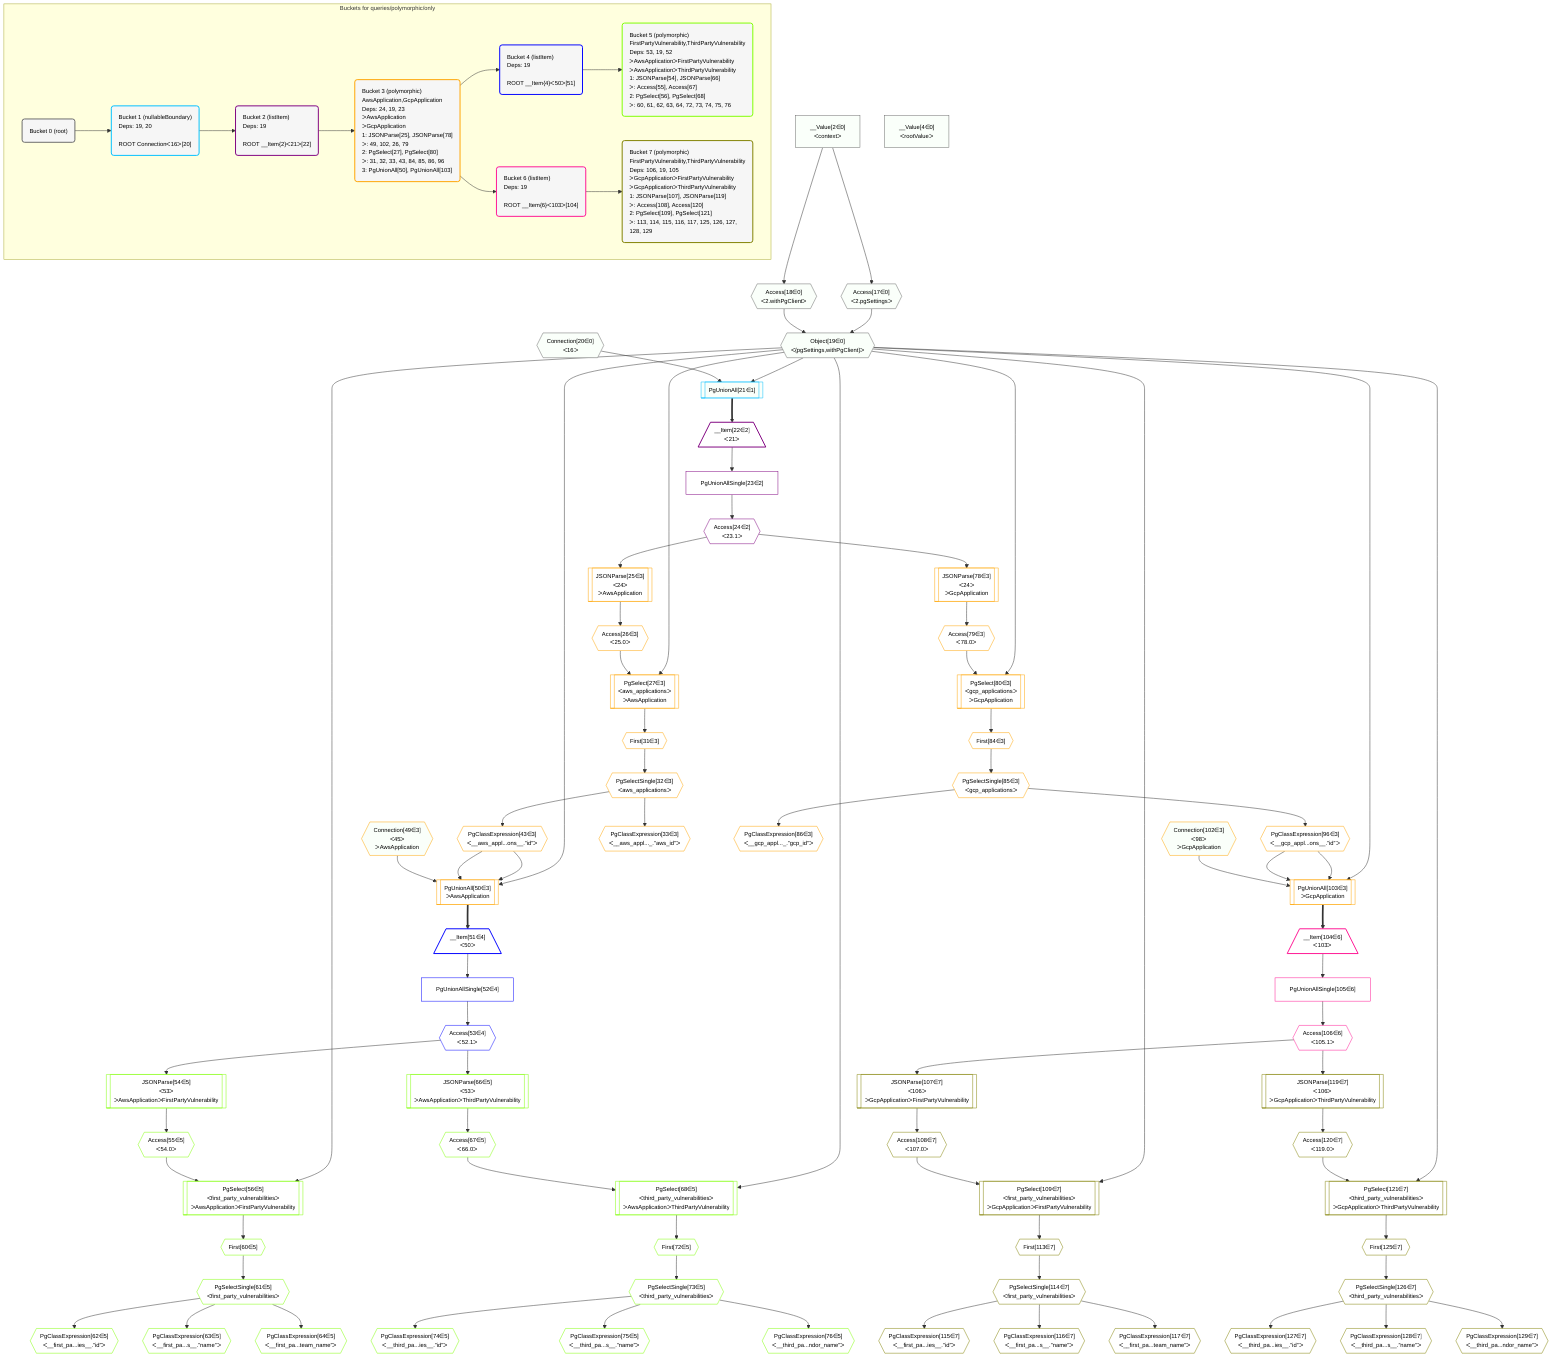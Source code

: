 %%{init: {'themeVariables': { 'fontSize': '12px'}}}%%
graph TD
    classDef path fill:#eee,stroke:#000,color:#000
    classDef plan fill:#fff,stroke-width:1px,color:#000
    classDef itemplan fill:#fff,stroke-width:2px,color:#000
    classDef unbatchedplan fill:#dff,stroke-width:1px,color:#000
    classDef sideeffectplan fill:#fcc,stroke-width:2px,color:#000
    classDef bucket fill:#f6f6f6,color:#000,stroke-width:2px,text-align:left


    %% plan dependencies
    Object19{{"Object[19∈0]<br />ᐸ{pgSettings,withPgClient}ᐳ"}}:::plan
    Access17{{"Access[17∈0]<br />ᐸ2.pgSettingsᐳ"}}:::plan
    Access18{{"Access[18∈0]<br />ᐸ2.withPgClientᐳ"}}:::plan
    Access17 & Access18 --> Object19
    __Value2["__Value[2∈0]<br />ᐸcontextᐳ"]:::plan
    __Value2 --> Access17
    __Value2 --> Access18
    __Value4["__Value[4∈0]<br />ᐸrootValueᐳ"]:::plan
    Connection20{{"Connection[20∈0]<br />ᐸ16ᐳ"}}:::plan
    PgUnionAll21[["PgUnionAll[21∈1]"]]:::plan
    Object19 & Connection20 --> PgUnionAll21
    __Item22[/"__Item[22∈2]<br />ᐸ21ᐳ"\]:::itemplan
    PgUnionAll21 ==> __Item22
    PgUnionAllSingle23["PgUnionAllSingle[23∈2]"]:::plan
    __Item22 --> PgUnionAllSingle23
    Access24{{"Access[24∈2]<br />ᐸ23.1ᐳ"}}:::plan
    PgUnionAllSingle23 --> Access24
    PgUnionAll50[["PgUnionAll[50∈3]<br />ᐳAwsApplication"]]:::plan
    PgClassExpression43{{"PgClassExpression[43∈3]<br />ᐸ__aws_appl...ons__.”id”ᐳ"}}:::plan
    Connection49{{"Connection[49∈3]<br />ᐸ45ᐳ<br />ᐳAwsApplication"}}:::plan
    Object19 & PgClassExpression43 & PgClassExpression43 & Connection49 --> PgUnionAll50
    PgUnionAll103[["PgUnionAll[103∈3]<br />ᐳGcpApplication"]]:::plan
    PgClassExpression96{{"PgClassExpression[96∈3]<br />ᐸ__gcp_appl...ons__.”id”ᐳ"}}:::plan
    Connection102{{"Connection[102∈3]<br />ᐸ98ᐳ<br />ᐳGcpApplication"}}:::plan
    Object19 & PgClassExpression96 & PgClassExpression96 & Connection102 --> PgUnionAll103
    PgSelect27[["PgSelect[27∈3]<br />ᐸaws_applicationsᐳ<br />ᐳAwsApplication"]]:::plan
    Access26{{"Access[26∈3]<br />ᐸ25.0ᐳ"}}:::plan
    Object19 & Access26 --> PgSelect27
    PgSelect80[["PgSelect[80∈3]<br />ᐸgcp_applicationsᐳ<br />ᐳGcpApplication"]]:::plan
    Access79{{"Access[79∈3]<br />ᐸ78.0ᐳ"}}:::plan
    Object19 & Access79 --> PgSelect80
    JSONParse25[["JSONParse[25∈3]<br />ᐸ24ᐳ<br />ᐳAwsApplication"]]:::plan
    Access24 --> JSONParse25
    JSONParse25 --> Access26
    First31{{"First[31∈3]"}}:::plan
    PgSelect27 --> First31
    PgSelectSingle32{{"PgSelectSingle[32∈3]<br />ᐸaws_applicationsᐳ"}}:::plan
    First31 --> PgSelectSingle32
    PgClassExpression33{{"PgClassExpression[33∈3]<br />ᐸ__aws_appl..._.”aws_id”ᐳ"}}:::plan
    PgSelectSingle32 --> PgClassExpression33
    PgSelectSingle32 --> PgClassExpression43
    JSONParse78[["JSONParse[78∈3]<br />ᐸ24ᐳ<br />ᐳGcpApplication"]]:::plan
    Access24 --> JSONParse78
    JSONParse78 --> Access79
    First84{{"First[84∈3]"}}:::plan
    PgSelect80 --> First84
    PgSelectSingle85{{"PgSelectSingle[85∈3]<br />ᐸgcp_applicationsᐳ"}}:::plan
    First84 --> PgSelectSingle85
    PgClassExpression86{{"PgClassExpression[86∈3]<br />ᐸ__gcp_appl..._.”gcp_id”ᐳ"}}:::plan
    PgSelectSingle85 --> PgClassExpression86
    PgSelectSingle85 --> PgClassExpression96
    __Item51[/"__Item[51∈4]<br />ᐸ50ᐳ"\]:::itemplan
    PgUnionAll50 ==> __Item51
    PgUnionAllSingle52["PgUnionAllSingle[52∈4]"]:::plan
    __Item51 --> PgUnionAllSingle52
    Access53{{"Access[53∈4]<br />ᐸ52.1ᐳ"}}:::plan
    PgUnionAllSingle52 --> Access53
    PgSelect56[["PgSelect[56∈5]<br />ᐸfirst_party_vulnerabilitiesᐳ<br />ᐳAwsApplicationᐳFirstPartyVulnerability"]]:::plan
    Access55{{"Access[55∈5]<br />ᐸ54.0ᐳ"}}:::plan
    Object19 & Access55 --> PgSelect56
    PgSelect68[["PgSelect[68∈5]<br />ᐸthird_party_vulnerabilitiesᐳ<br />ᐳAwsApplicationᐳThirdPartyVulnerability"]]:::plan
    Access67{{"Access[67∈5]<br />ᐸ66.0ᐳ"}}:::plan
    Object19 & Access67 --> PgSelect68
    JSONParse54[["JSONParse[54∈5]<br />ᐸ53ᐳ<br />ᐳAwsApplicationᐳFirstPartyVulnerability"]]:::plan
    Access53 --> JSONParse54
    JSONParse54 --> Access55
    First60{{"First[60∈5]"}}:::plan
    PgSelect56 --> First60
    PgSelectSingle61{{"PgSelectSingle[61∈5]<br />ᐸfirst_party_vulnerabilitiesᐳ"}}:::plan
    First60 --> PgSelectSingle61
    PgClassExpression62{{"PgClassExpression[62∈5]<br />ᐸ__first_pa...ies__.”id”ᐳ"}}:::plan
    PgSelectSingle61 --> PgClassExpression62
    PgClassExpression63{{"PgClassExpression[63∈5]<br />ᐸ__first_pa...s__.”name”ᐳ"}}:::plan
    PgSelectSingle61 --> PgClassExpression63
    PgClassExpression64{{"PgClassExpression[64∈5]<br />ᐸ__first_pa...team_name”ᐳ"}}:::plan
    PgSelectSingle61 --> PgClassExpression64
    JSONParse66[["JSONParse[66∈5]<br />ᐸ53ᐳ<br />ᐳAwsApplicationᐳThirdPartyVulnerability"]]:::plan
    Access53 --> JSONParse66
    JSONParse66 --> Access67
    First72{{"First[72∈5]"}}:::plan
    PgSelect68 --> First72
    PgSelectSingle73{{"PgSelectSingle[73∈5]<br />ᐸthird_party_vulnerabilitiesᐳ"}}:::plan
    First72 --> PgSelectSingle73
    PgClassExpression74{{"PgClassExpression[74∈5]<br />ᐸ__third_pa...ies__.”id”ᐳ"}}:::plan
    PgSelectSingle73 --> PgClassExpression74
    PgClassExpression75{{"PgClassExpression[75∈5]<br />ᐸ__third_pa...s__.”name”ᐳ"}}:::plan
    PgSelectSingle73 --> PgClassExpression75
    PgClassExpression76{{"PgClassExpression[76∈5]<br />ᐸ__third_pa...ndor_name”ᐳ"}}:::plan
    PgSelectSingle73 --> PgClassExpression76
    __Item104[/"__Item[104∈6]<br />ᐸ103ᐳ"\]:::itemplan
    PgUnionAll103 ==> __Item104
    PgUnionAllSingle105["PgUnionAllSingle[105∈6]"]:::plan
    __Item104 --> PgUnionAllSingle105
    Access106{{"Access[106∈6]<br />ᐸ105.1ᐳ"}}:::plan
    PgUnionAllSingle105 --> Access106
    PgSelect109[["PgSelect[109∈7]<br />ᐸfirst_party_vulnerabilitiesᐳ<br />ᐳGcpApplicationᐳFirstPartyVulnerability"]]:::plan
    Access108{{"Access[108∈7]<br />ᐸ107.0ᐳ"}}:::plan
    Object19 & Access108 --> PgSelect109
    PgSelect121[["PgSelect[121∈7]<br />ᐸthird_party_vulnerabilitiesᐳ<br />ᐳGcpApplicationᐳThirdPartyVulnerability"]]:::plan
    Access120{{"Access[120∈7]<br />ᐸ119.0ᐳ"}}:::plan
    Object19 & Access120 --> PgSelect121
    JSONParse107[["JSONParse[107∈7]<br />ᐸ106ᐳ<br />ᐳGcpApplicationᐳFirstPartyVulnerability"]]:::plan
    Access106 --> JSONParse107
    JSONParse107 --> Access108
    First113{{"First[113∈7]"}}:::plan
    PgSelect109 --> First113
    PgSelectSingle114{{"PgSelectSingle[114∈7]<br />ᐸfirst_party_vulnerabilitiesᐳ"}}:::plan
    First113 --> PgSelectSingle114
    PgClassExpression115{{"PgClassExpression[115∈7]<br />ᐸ__first_pa...ies__.”id”ᐳ"}}:::plan
    PgSelectSingle114 --> PgClassExpression115
    PgClassExpression116{{"PgClassExpression[116∈7]<br />ᐸ__first_pa...s__.”name”ᐳ"}}:::plan
    PgSelectSingle114 --> PgClassExpression116
    PgClassExpression117{{"PgClassExpression[117∈7]<br />ᐸ__first_pa...team_name”ᐳ"}}:::plan
    PgSelectSingle114 --> PgClassExpression117
    JSONParse119[["JSONParse[119∈7]<br />ᐸ106ᐳ<br />ᐳGcpApplicationᐳThirdPartyVulnerability"]]:::plan
    Access106 --> JSONParse119
    JSONParse119 --> Access120
    First125{{"First[125∈7]"}}:::plan
    PgSelect121 --> First125
    PgSelectSingle126{{"PgSelectSingle[126∈7]<br />ᐸthird_party_vulnerabilitiesᐳ"}}:::plan
    First125 --> PgSelectSingle126
    PgClassExpression127{{"PgClassExpression[127∈7]<br />ᐸ__third_pa...ies__.”id”ᐳ"}}:::plan
    PgSelectSingle126 --> PgClassExpression127
    PgClassExpression128{{"PgClassExpression[128∈7]<br />ᐸ__third_pa...s__.”name”ᐳ"}}:::plan
    PgSelectSingle126 --> PgClassExpression128
    PgClassExpression129{{"PgClassExpression[129∈7]<br />ᐸ__third_pa...ndor_name”ᐳ"}}:::plan
    PgSelectSingle126 --> PgClassExpression129

    %% define steps

    subgraph "Buckets for queries/polymorphic/only"
    Bucket0("Bucket 0 (root)"):::bucket
    classDef bucket0 stroke:#696969
    class Bucket0,__Value2,__Value4,Access17,Access18,Object19,Connection20 bucket0
    Bucket1("Bucket 1 (nullableBoundary)<br />Deps: 19, 20<br /><br />ROOT Connectionᐸ16ᐳ[20]"):::bucket
    classDef bucket1 stroke:#00bfff
    class Bucket1,PgUnionAll21 bucket1
    Bucket2("Bucket 2 (listItem)<br />Deps: 19<br /><br />ROOT __Item{2}ᐸ21ᐳ[22]"):::bucket
    classDef bucket2 stroke:#7f007f
    class Bucket2,__Item22,PgUnionAllSingle23,Access24 bucket2
    Bucket3("Bucket 3 (polymorphic)<br />AwsApplication,GcpApplication<br />Deps: 24, 19, 23<br />ᐳAwsApplication<br />ᐳGcpApplication<br />1: JSONParse[25], JSONParse[78]<br />ᐳ: 49, 102, 26, 79<br />2: PgSelect[27], PgSelect[80]<br />ᐳ: 31, 32, 33, 43, 84, 85, 86, 96<br />3: PgUnionAll[50], PgUnionAll[103]"):::bucket
    classDef bucket3 stroke:#ffa500
    class Bucket3,JSONParse25,Access26,PgSelect27,First31,PgSelectSingle32,PgClassExpression33,PgClassExpression43,Connection49,PgUnionAll50,JSONParse78,Access79,PgSelect80,First84,PgSelectSingle85,PgClassExpression86,PgClassExpression96,Connection102,PgUnionAll103 bucket3
    Bucket4("Bucket 4 (listItem)<br />Deps: 19<br /><br />ROOT __Item{4}ᐸ50ᐳ[51]"):::bucket
    classDef bucket4 stroke:#0000ff
    class Bucket4,__Item51,PgUnionAllSingle52,Access53 bucket4
    Bucket5("Bucket 5 (polymorphic)<br />FirstPartyVulnerability,ThirdPartyVulnerability<br />Deps: 53, 19, 52<br />ᐳAwsApplicationᐳFirstPartyVulnerability<br />ᐳAwsApplicationᐳThirdPartyVulnerability<br />1: JSONParse[54], JSONParse[66]<br />ᐳ: Access[55], Access[67]<br />2: PgSelect[56], PgSelect[68]<br />ᐳ: 60, 61, 62, 63, 64, 72, 73, 74, 75, 76"):::bucket
    classDef bucket5 stroke:#7fff00
    class Bucket5,JSONParse54,Access55,PgSelect56,First60,PgSelectSingle61,PgClassExpression62,PgClassExpression63,PgClassExpression64,JSONParse66,Access67,PgSelect68,First72,PgSelectSingle73,PgClassExpression74,PgClassExpression75,PgClassExpression76 bucket5
    Bucket6("Bucket 6 (listItem)<br />Deps: 19<br /><br />ROOT __Item{6}ᐸ103ᐳ[104]"):::bucket
    classDef bucket6 stroke:#ff1493
    class Bucket6,__Item104,PgUnionAllSingle105,Access106 bucket6
    Bucket7("Bucket 7 (polymorphic)<br />FirstPartyVulnerability,ThirdPartyVulnerability<br />Deps: 106, 19, 105<br />ᐳGcpApplicationᐳFirstPartyVulnerability<br />ᐳGcpApplicationᐳThirdPartyVulnerability<br />1: JSONParse[107], JSONParse[119]<br />ᐳ: Access[108], Access[120]<br />2: PgSelect[109], PgSelect[121]<br />ᐳ: 113, 114, 115, 116, 117, 125, 126, 127, 128, 129"):::bucket
    classDef bucket7 stroke:#808000
    class Bucket7,JSONParse107,Access108,PgSelect109,First113,PgSelectSingle114,PgClassExpression115,PgClassExpression116,PgClassExpression117,JSONParse119,Access120,PgSelect121,First125,PgSelectSingle126,PgClassExpression127,PgClassExpression128,PgClassExpression129 bucket7
    Bucket0 --> Bucket1
    Bucket1 --> Bucket2
    Bucket2 --> Bucket3
    Bucket3 --> Bucket4 & Bucket6
    Bucket4 --> Bucket5
    Bucket6 --> Bucket7
    classDef unary fill:#fafffa,borderWidth:8px
    class Object19,Access17,Access18,__Value2,__Value4,Connection20,PgUnionAll21,Connection49,Connection102 unary
    end